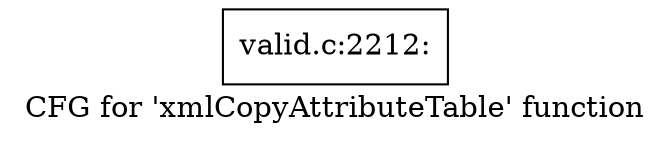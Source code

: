 digraph "CFG for 'xmlCopyAttributeTable' function" {
	label="CFG for 'xmlCopyAttributeTable' function";

	Node0x55fa50cddfd0 [shape=record,label="{valid.c:2212:}"];
}
